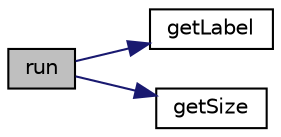 digraph "run"
{
  edge [fontname="Helvetica",fontsize="10",labelfontname="Helvetica",labelfontsize="10"];
  node [fontname="Helvetica",fontsize="10",shape=record];
  rankdir="LR";
  Node1 [label="run",height=0.2,width=0.4,color="black", fillcolor="grey75", style="filled" fontcolor="black"];
  Node1 -> Node2 [color="midnightblue",fontsize="10",style="solid",fontname="Helvetica"];
  Node2 [label="getLabel",height=0.2,width=0.4,color="black", fillcolor="white", style="filled",URL="$class_bad_test_suite.html#a14c4e7420d903d3e40342266333d2ecf"];
  Node1 -> Node3 [color="midnightblue",fontsize="10",style="solid",fontname="Helvetica"];
  Node3 [label="getSize",height=0.2,width=0.4,color="black", fillcolor="white", style="filled",URL="$class_bad_test_suite.html#a75cce10cdf81be6dc84881c28b3379b7"];
}
